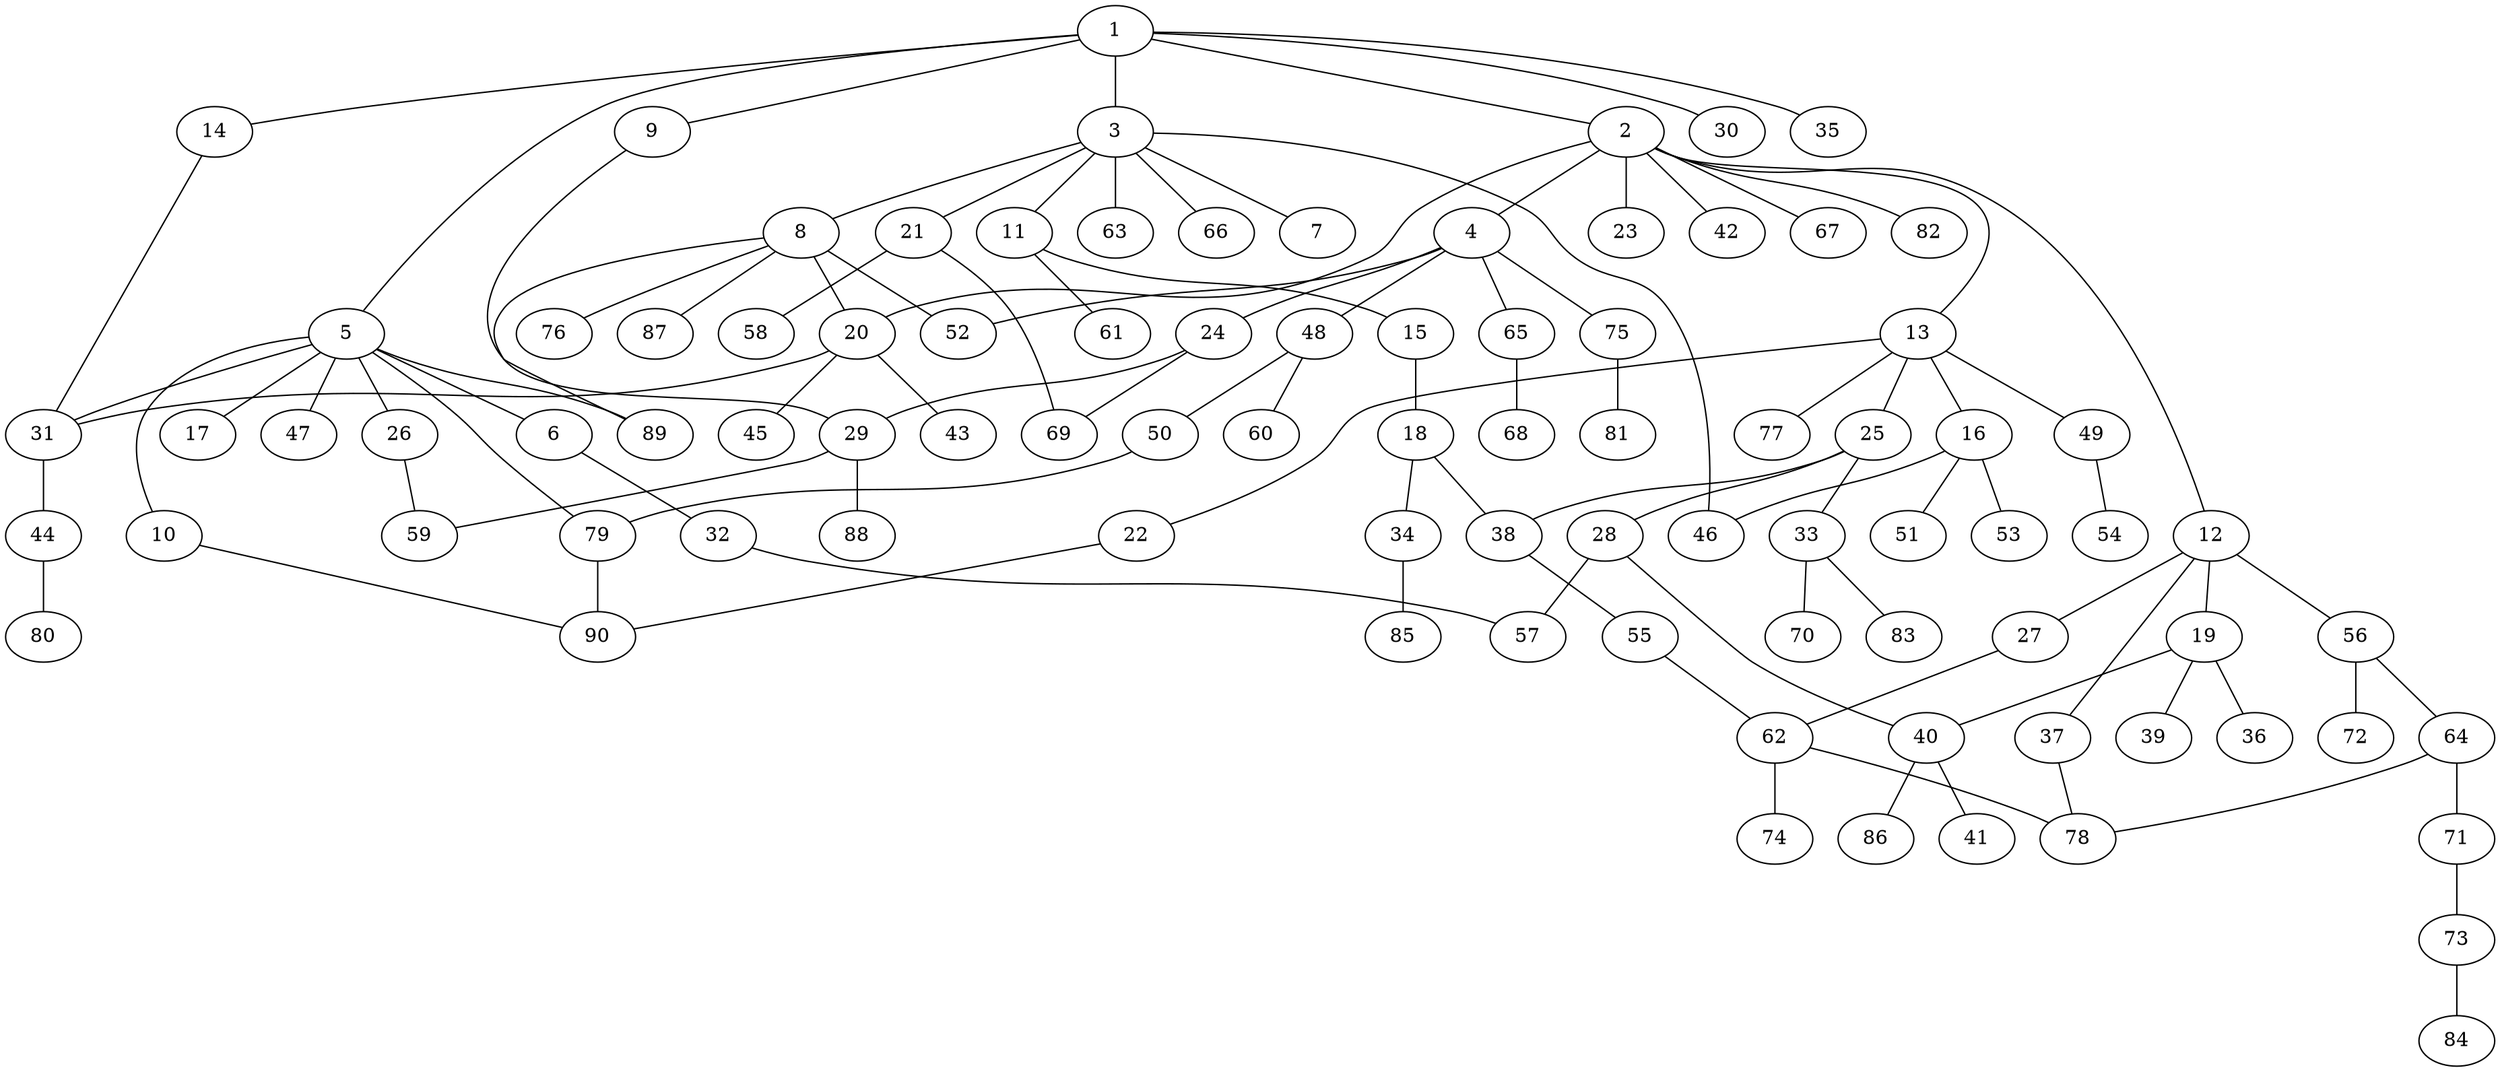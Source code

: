 graph graphname {1--2
1--3
1--5
1--9
1--14
1--30
1--35
2--4
2--12
2--13
2--20
2--23
2--42
2--67
2--82
3--7
3--8
3--11
3--21
3--46
3--63
3--66
4--24
4--48
4--52
4--65
4--75
5--6
5--10
5--17
5--26
5--31
5--47
5--79
5--89
6--32
8--20
8--52
8--76
8--87
8--89
9--29
10--90
11--15
11--61
12--19
12--27
12--37
12--56
13--16
13--22
13--25
13--49
13--77
14--31
15--18
16--46
16--51
16--53
18--34
18--38
19--36
19--39
19--40
20--31
20--43
20--45
21--58
21--69
22--90
24--29
24--69
25--28
25--33
25--38
26--59
27--62
28--40
28--57
29--59
29--88
31--44
32--57
33--70
33--83
34--85
37--78
38--55
40--41
40--86
44--80
48--50
48--60
49--54
50--79
55--62
56--64
56--72
62--74
62--78
64--71
64--78
65--68
71--73
73--84
75--81
79--90
}